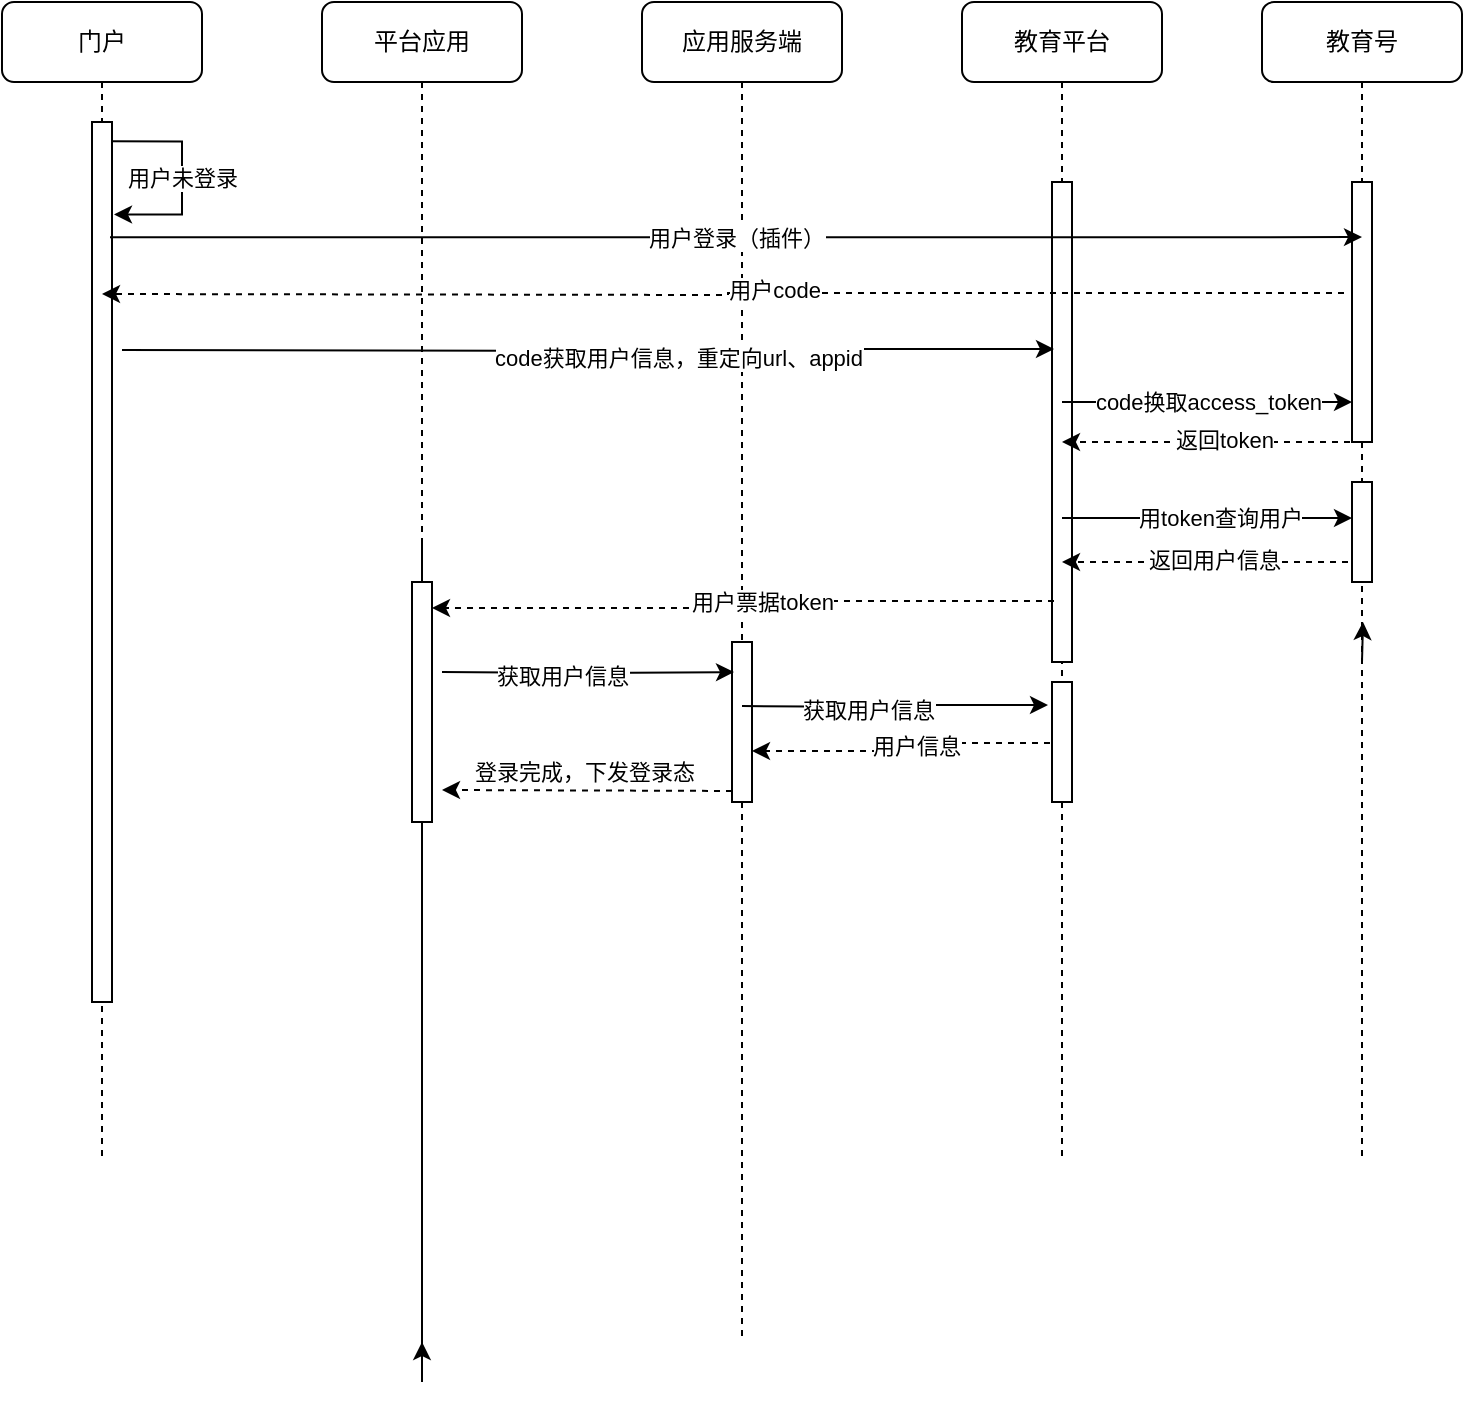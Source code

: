 <mxfile version="21.0.2" type="github">
  <diagram name="Page-1" id="0783ab3e-0a74-02c8-0abd-f7b4e66b4bec">
    <mxGraphModel dx="954" dy="562" grid="1" gridSize="10" guides="1" tooltips="1" connect="1" arrows="1" fold="1" page="1" pageScale="1" pageWidth="850" pageHeight="1100" background="none" math="0" shadow="0">
      <root>
        <mxCell id="0" />
        <mxCell id="1" parent="0" />
        <mxCell id="YV2BT5zyzoHaoUn2P1-p-2" value="平台应用" style="shape=umlLifeline;perimeter=lifelinePerimeter;whiteSpace=wrap;html=1;container=1;collapsible=0;recursiveResize=0;outlineConnect=0;rounded=1;shadow=0;comic=0;labelBackgroundColor=none;strokeWidth=1;fontFamily=Verdana;fontSize=12;align=center;" vertex="1" parent="1">
          <mxGeometry x="260" y="80" width="100" height="670" as="geometry" />
        </mxCell>
        <mxCell id="YV2BT5zyzoHaoUn2P1-p-3" style="edgeStyle=none;rounded=0;orthogonalLoop=1;jettySize=auto;html=1;dashed=1;elbow=vertical;" edge="1" parent="YV2BT5zyzoHaoUn2P1-p-2" target="YV2BT5zyzoHaoUn2P1-p-2">
          <mxGeometry relative="1" as="geometry">
            <mxPoint x="49.5" y="75" as="sourcePoint" />
          </mxGeometry>
        </mxCell>
        <mxCell id="YV2BT5zyzoHaoUn2P1-p-75" style="edgeStyle=orthogonalEdgeStyle;rounded=0;orthogonalLoop=1;jettySize=auto;html=1;" edge="1" parent="YV2BT5zyzoHaoUn2P1-p-2" source="YV2BT5zyzoHaoUn2P1-p-68" target="YV2BT5zyzoHaoUn2P1-p-2">
          <mxGeometry relative="1" as="geometry" />
        </mxCell>
        <mxCell id="YV2BT5zyzoHaoUn2P1-p-68" value="" style="html=1;points=[];perimeter=orthogonalPerimeter;rounded=0;shadow=0;comic=0;labelBackgroundColor=none;strokeWidth=1;fontFamily=Verdana;fontSize=12;align=center;" vertex="1" parent="YV2BT5zyzoHaoUn2P1-p-2">
          <mxGeometry x="45" y="290" width="10" height="120" as="geometry" />
        </mxCell>
        <mxCell id="YV2BT5zyzoHaoUn2P1-p-5" value="应用服务端" style="shape=umlLifeline;perimeter=lifelinePerimeter;whiteSpace=wrap;html=1;container=1;collapsible=0;recursiveResize=0;outlineConnect=0;rounded=1;shadow=0;comic=0;labelBackgroundColor=none;strokeWidth=1;fontFamily=Verdana;fontSize=12;align=center;" vertex="1" parent="1">
          <mxGeometry x="420" y="80" width="100" height="670" as="geometry" />
        </mxCell>
        <mxCell id="YV2BT5zyzoHaoUn2P1-p-7" style="edgeStyle=none;rounded=0;orthogonalLoop=1;jettySize=auto;html=1;elbow=vertical;" edge="1" parent="YV2BT5zyzoHaoUn2P1-p-5" target="YV2BT5zyzoHaoUn2P1-p-5">
          <mxGeometry relative="1" as="geometry">
            <mxPoint x="49.5" y="530" as="sourcePoint" />
          </mxGeometry>
        </mxCell>
        <mxCell id="YV2BT5zyzoHaoUn2P1-p-8" style="edgeStyle=orthogonalEdgeStyle;rounded=0;orthogonalLoop=1;jettySize=auto;html=1;" edge="1" parent="YV2BT5zyzoHaoUn2P1-p-5" target="YV2BT5zyzoHaoUn2P1-p-5">
          <mxGeometry relative="1" as="geometry">
            <Array as="points">
              <mxPoint x="50" y="230" />
              <mxPoint x="50" y="230" />
            </Array>
            <mxPoint x="49.5" y="530" as="sourcePoint" />
          </mxGeometry>
        </mxCell>
        <mxCell id="YV2BT5zyzoHaoUn2P1-p-69" value="" style="html=1;points=[];perimeter=orthogonalPerimeter;rounded=0;shadow=0;comic=0;labelBackgroundColor=none;strokeWidth=1;fontFamily=Verdana;fontSize=12;align=center;" vertex="1" parent="YV2BT5zyzoHaoUn2P1-p-5">
          <mxGeometry x="45" y="320" width="10" height="80" as="geometry" />
        </mxCell>
        <mxCell id="YV2BT5zyzoHaoUn2P1-p-10" value="教育平台" style="shape=umlLifeline;perimeter=lifelinePerimeter;whiteSpace=wrap;html=1;container=1;collapsible=0;recursiveResize=0;outlineConnect=0;rounded=1;shadow=0;comic=0;labelBackgroundColor=none;strokeWidth=1;fontFamily=Verdana;fontSize=12;align=center;" vertex="1" parent="1">
          <mxGeometry x="580" y="80" width="100" height="580" as="geometry" />
        </mxCell>
        <mxCell id="YV2BT5zyzoHaoUn2P1-p-11" style="edgeStyle=orthogonalEdgeStyle;rounded=0;orthogonalLoop=1;jettySize=auto;html=1;" edge="1" parent="YV2BT5zyzoHaoUn2P1-p-10" source="YV2BT5zyzoHaoUn2P1-p-12" target="YV2BT5zyzoHaoUn2P1-p-10">
          <mxGeometry relative="1" as="geometry">
            <Array as="points">
              <mxPoint x="50" y="230" />
              <mxPoint x="50" y="230" />
            </Array>
          </mxGeometry>
        </mxCell>
        <mxCell id="YV2BT5zyzoHaoUn2P1-p-12" value="" style="html=1;points=[];perimeter=orthogonalPerimeter;rounded=0;shadow=0;comic=0;labelBackgroundColor=none;strokeWidth=1;fontFamily=Verdana;fontSize=12;align=center;" vertex="1" parent="YV2BT5zyzoHaoUn2P1-p-10">
          <mxGeometry x="45" y="90" width="10" height="240" as="geometry" />
        </mxCell>
        <mxCell id="YV2BT5zyzoHaoUn2P1-p-74" value="" style="html=1;points=[];perimeter=orthogonalPerimeter;rounded=0;shadow=0;comic=0;labelBackgroundColor=none;strokeWidth=1;fontFamily=Verdana;fontSize=12;align=center;" vertex="1" parent="YV2BT5zyzoHaoUn2P1-p-10">
          <mxGeometry x="45" y="340" width="10" height="60" as="geometry" />
        </mxCell>
        <mxCell id="YV2BT5zyzoHaoUn2P1-p-14" value="门户" style="shape=umlLifeline;perimeter=lifelinePerimeter;whiteSpace=wrap;html=1;container=1;collapsible=0;recursiveResize=0;outlineConnect=0;rounded=1;shadow=0;comic=0;labelBackgroundColor=none;strokeWidth=1;fontFamily=Verdana;fontSize=12;align=center;" vertex="1" parent="1">
          <mxGeometry x="100" y="80" width="100" height="580" as="geometry" />
        </mxCell>
        <mxCell id="YV2BT5zyzoHaoUn2P1-p-15" value="" style="html=1;points=[];perimeter=orthogonalPerimeter;rounded=0;shadow=0;comic=0;labelBackgroundColor=none;strokeWidth=1;fontFamily=Verdana;fontSize=12;align=center;" vertex="1" parent="YV2BT5zyzoHaoUn2P1-p-14">
          <mxGeometry x="45" y="60" width="10" height="440" as="geometry" />
        </mxCell>
        <mxCell id="YV2BT5zyzoHaoUn2P1-p-61" value="用户未登录" style="edgeStyle=orthogonalEdgeStyle;rounded=0;orthogonalLoop=1;jettySize=auto;html=1;entryX=1.1;entryY=0.105;entryDx=0;entryDy=0;entryPerimeter=0;exitX=1;exitY=0.022;exitDx=0;exitDy=0;exitPerimeter=0;" edge="1" parent="YV2BT5zyzoHaoUn2P1-p-14" source="YV2BT5zyzoHaoUn2P1-p-15" target="YV2BT5zyzoHaoUn2P1-p-15">
          <mxGeometry relative="1" as="geometry">
            <Array as="points">
              <mxPoint x="90" y="70" />
              <mxPoint x="90" y="106" />
            </Array>
          </mxGeometry>
        </mxCell>
        <mxCell id="YV2BT5zyzoHaoUn2P1-p-18" value="教育号" style="shape=umlLifeline;perimeter=lifelinePerimeter;whiteSpace=wrap;html=1;container=1;collapsible=0;recursiveResize=0;outlineConnect=0;rounded=1;shadow=0;comic=0;labelBackgroundColor=none;strokeWidth=1;fontFamily=Verdana;fontSize=12;align=center;" vertex="1" parent="1">
          <mxGeometry x="730" y="80" width="100" height="580" as="geometry" />
        </mxCell>
        <mxCell id="YV2BT5zyzoHaoUn2P1-p-19" style="edgeStyle=none;rounded=0;orthogonalLoop=1;jettySize=auto;html=1;" edge="1" parent="YV2BT5zyzoHaoUn2P1-p-18" source="YV2BT5zyzoHaoUn2P1-p-20">
          <mxGeometry relative="1" as="geometry">
            <mxPoint x="55" y="190" as="targetPoint" />
          </mxGeometry>
        </mxCell>
        <mxCell id="YV2BT5zyzoHaoUn2P1-p-20" value="" style="html=1;points=[];perimeter=orthogonalPerimeter;rounded=0;shadow=0;comic=0;labelBackgroundColor=none;strokeWidth=1;fontFamily=Verdana;fontSize=12;align=center;" vertex="1" parent="YV2BT5zyzoHaoUn2P1-p-18">
          <mxGeometry x="45" y="90" width="10" height="130" as="geometry" />
        </mxCell>
        <mxCell id="YV2BT5zyzoHaoUn2P1-p-21" value="" style="edgeStyle=none;rounded=0;orthogonalLoop=1;jettySize=auto;html=1;" edge="1" parent="YV2BT5zyzoHaoUn2P1-p-18" target="YV2BT5zyzoHaoUn2P1-p-20">
          <mxGeometry relative="1" as="geometry">
            <mxPoint x="55" y="190" as="sourcePoint" />
          </mxGeometry>
        </mxCell>
        <mxCell id="YV2BT5zyzoHaoUn2P1-p-25" value="" style="html=1;points=[];perimeter=orthogonalPerimeter;rounded=0;shadow=0;comic=0;labelBackgroundColor=none;strokeWidth=1;fontFamily=Verdana;fontSize=12;align=center;" vertex="1" parent="YV2BT5zyzoHaoUn2P1-p-18">
          <mxGeometry x="45" y="240" width="10" height="50" as="geometry" />
        </mxCell>
        <mxCell id="YV2BT5zyzoHaoUn2P1-p-26" style="edgeStyle=orthogonalEdgeStyle;rounded=0;orthogonalLoop=1;jettySize=auto;html=1;" edge="1" parent="YV2BT5zyzoHaoUn2P1-p-18" target="YV2BT5zyzoHaoUn2P1-p-18">
          <mxGeometry relative="1" as="geometry">
            <mxPoint x="50" y="330" as="sourcePoint" />
          </mxGeometry>
        </mxCell>
        <mxCell id="YV2BT5zyzoHaoUn2P1-p-35" style="rounded=0;orthogonalLoop=1;jettySize=auto;html=1;elbow=vertical;dashed=1;exitX=0;exitY=0.931;exitDx=0;exitDy=0;exitPerimeter=0;" edge="1" parent="1" source="YV2BT5zyzoHaoUn2P1-p-69">
          <mxGeometry relative="1" as="geometry">
            <mxPoint x="466" y="552.6" as="sourcePoint" />
            <mxPoint x="320" y="474" as="targetPoint" />
          </mxGeometry>
        </mxCell>
        <mxCell id="YV2BT5zyzoHaoUn2P1-p-36" value="登录完成，下发登录态" style="edgeLabel;html=1;align=center;verticalAlign=middle;resizable=0;points=[];" vertex="1" connectable="0" parent="YV2BT5zyzoHaoUn2P1-p-35">
          <mxGeometry x="-0.314" y="-1" relative="1" as="geometry">
            <mxPoint x="-25" y="-9" as="offset" />
          </mxGeometry>
        </mxCell>
        <mxCell id="YV2BT5zyzoHaoUn2P1-p-38" style="edgeStyle=none;rounded=0;orthogonalLoop=1;jettySize=auto;html=1;elbow=vertical;dashed=1;exitX=-0.2;exitY=0.8;exitDx=0;exitDy=0;exitPerimeter=0;" edge="1" parent="1" source="YV2BT5zyzoHaoUn2P1-p-25" target="YV2BT5zyzoHaoUn2P1-p-10">
          <mxGeometry relative="1" as="geometry">
            <mxPoint x="770" y="535" as="sourcePoint" />
            <mxPoint x="640" y="430" as="targetPoint" />
          </mxGeometry>
        </mxCell>
        <mxCell id="YV2BT5zyzoHaoUn2P1-p-39" value="返回用户信息" style="edgeLabel;html=1;align=center;verticalAlign=middle;resizable=0;points=[];" vertex="1" connectable="0" parent="YV2BT5zyzoHaoUn2P1-p-38">
          <mxGeometry x="-0.314" y="-1" relative="1" as="geometry">
            <mxPoint x="-18" as="offset" />
          </mxGeometry>
        </mxCell>
        <mxCell id="YV2BT5zyzoHaoUn2P1-p-40" style="edgeStyle=orthogonalEdgeStyle;rounded=0;orthogonalLoop=1;jettySize=auto;html=1;dashed=1;exitX=0.1;exitY=0.873;exitDx=0;exitDy=0;exitPerimeter=0;entryX=1;entryY=0.108;entryDx=0;entryDy=0;entryPerimeter=0;" edge="1" parent="1" source="YV2BT5zyzoHaoUn2P1-p-12" target="YV2BT5zyzoHaoUn2P1-p-68">
          <mxGeometry relative="1" as="geometry">
            <mxPoint x="620" y="450" as="sourcePoint" />
            <mxPoint x="380" y="390" as="targetPoint" />
          </mxGeometry>
        </mxCell>
        <mxCell id="YV2BT5zyzoHaoUn2P1-p-41" value="用户票据token" style="edgeLabel;html=1;align=center;verticalAlign=middle;resizable=0;points=[];" vertex="1" connectable="0" parent="YV2BT5zyzoHaoUn2P1-p-40">
          <mxGeometry x="-0.198" relative="1" as="geometry">
            <mxPoint x="-20" as="offset" />
          </mxGeometry>
        </mxCell>
        <mxCell id="YV2BT5zyzoHaoUn2P1-p-50" style="edgeStyle=orthogonalEdgeStyle;rounded=0;orthogonalLoop=1;jettySize=auto;html=1;entryX=1;entryY=0.681;entryDx=0;entryDy=0;entryPerimeter=0;exitX=-0.1;exitY=0.508;exitDx=0;exitDy=0;exitPerimeter=0;dashed=1;" edge="1" parent="1" source="YV2BT5zyzoHaoUn2P1-p-74" target="YV2BT5zyzoHaoUn2P1-p-69">
          <mxGeometry relative="1" as="geometry" />
        </mxCell>
        <mxCell id="YV2BT5zyzoHaoUn2P1-p-51" value="用户信息" style="edgeLabel;html=1;align=center;verticalAlign=middle;resizable=0;points=[];" vertex="1" connectable="0" parent="YV2BT5zyzoHaoUn2P1-p-50">
          <mxGeometry x="-0.124" y="1" relative="1" as="geometry">
            <mxPoint as="offset" />
          </mxGeometry>
        </mxCell>
        <mxCell id="YV2BT5zyzoHaoUn2P1-p-57" value="用户登录（插件）" style="edgeStyle=orthogonalEdgeStyle;rounded=0;orthogonalLoop=1;jettySize=auto;html=1;exitX=0.9;exitY=0.131;exitDx=0;exitDy=0;exitPerimeter=0;entryX=0.5;entryY=0.212;entryDx=0;entryDy=0;entryPerimeter=0;" edge="1" parent="1" source="YV2BT5zyzoHaoUn2P1-p-15" target="YV2BT5zyzoHaoUn2P1-p-20">
          <mxGeometry relative="1" as="geometry">
            <mxPoint x="770" y="191" as="targetPoint" />
          </mxGeometry>
        </mxCell>
        <mxCell id="YV2BT5zyzoHaoUn2P1-p-59" style="edgeStyle=orthogonalEdgeStyle;rounded=0;orthogonalLoop=1;jettySize=auto;html=1;dashed=1;exitX=-0.4;exitY=0.427;exitDx=0;exitDy=0;exitPerimeter=0;" edge="1" parent="1" source="YV2BT5zyzoHaoUn2P1-p-20">
          <mxGeometry relative="1" as="geometry">
            <mxPoint x="770" y="240" as="sourcePoint" />
            <mxPoint x="150" y="226" as="targetPoint" />
          </mxGeometry>
        </mxCell>
        <mxCell id="YV2BT5zyzoHaoUn2P1-p-60" value="用户code" style="edgeLabel;html=1;align=center;verticalAlign=middle;resizable=0;points=[];" vertex="1" connectable="0" parent="YV2BT5zyzoHaoUn2P1-p-59">
          <mxGeometry x="-0.125" y="-2" relative="1" as="geometry">
            <mxPoint x="-13" as="offset" />
          </mxGeometry>
        </mxCell>
        <mxCell id="YV2BT5zyzoHaoUn2P1-p-63" value="code换取access_token" style="edgeStyle=none;rounded=0;orthogonalLoop=1;jettySize=auto;html=1;elbow=vertical;" edge="1" parent="1" target="YV2BT5zyzoHaoUn2P1-p-20">
          <mxGeometry relative="1" as="geometry">
            <mxPoint x="630" y="280" as="sourcePoint" />
            <mxPoint x="770" y="360" as="targetPoint" />
          </mxGeometry>
        </mxCell>
        <mxCell id="YV2BT5zyzoHaoUn2P1-p-64" style="rounded=0;orthogonalLoop=1;jettySize=auto;html=1;elbow=vertical;dashed=1;exitX=0.5;exitY=1;exitDx=0;exitDy=0;exitPerimeter=0;" edge="1" parent="1" source="YV2BT5zyzoHaoUn2P1-p-20" target="YV2BT5zyzoHaoUn2P1-p-10">
          <mxGeometry relative="1" as="geometry">
            <mxPoint x="770" y="280" as="sourcePoint" />
            <mxPoint x="630" y="380" as="targetPoint" />
          </mxGeometry>
        </mxCell>
        <mxCell id="YV2BT5zyzoHaoUn2P1-p-65" value="返回token" style="edgeLabel;html=1;align=center;verticalAlign=middle;resizable=0;points=[];" vertex="1" connectable="0" parent="YV2BT5zyzoHaoUn2P1-p-64">
          <mxGeometry x="-0.314" y="-1" relative="1" as="geometry">
            <mxPoint x="-18" as="offset" />
          </mxGeometry>
        </mxCell>
        <mxCell id="YV2BT5zyzoHaoUn2P1-p-66" style="edgeStyle=none;rounded=0;orthogonalLoop=1;jettySize=auto;html=1;elbow=vertical;entryX=0;entryY=0.36;entryDx=0;entryDy=0;entryPerimeter=0;" edge="1" parent="1" source="YV2BT5zyzoHaoUn2P1-p-10" target="YV2BT5zyzoHaoUn2P1-p-25">
          <mxGeometry relative="1" as="geometry">
            <mxPoint x="630" y="410" as="sourcePoint" />
            <mxPoint x="775" y="410" as="targetPoint" />
          </mxGeometry>
        </mxCell>
        <mxCell id="YV2BT5zyzoHaoUn2P1-p-67" value="用token查询用户" style="edgeLabel;html=1;align=center;verticalAlign=middle;resizable=0;points=[];" vertex="1" connectable="0" parent="YV2BT5zyzoHaoUn2P1-p-66">
          <mxGeometry x="0.265" relative="1" as="geometry">
            <mxPoint x="-13" as="offset" />
          </mxGeometry>
        </mxCell>
        <mxCell id="YV2BT5zyzoHaoUn2P1-p-70" style="edgeStyle=orthogonalEdgeStyle;rounded=0;orthogonalLoop=1;jettySize=auto;html=1;entryX=0.1;entryY=0.188;entryDx=0;entryDy=0;entryPerimeter=0;" edge="1" parent="1" target="YV2BT5zyzoHaoUn2P1-p-69">
          <mxGeometry relative="1" as="geometry">
            <mxPoint x="320" y="415" as="sourcePoint" />
          </mxGeometry>
        </mxCell>
        <mxCell id="YV2BT5zyzoHaoUn2P1-p-71" value="获取用户信息" style="edgeLabel;html=1;align=center;verticalAlign=middle;resizable=0;points=[];" vertex="1" connectable="0" parent="YV2BT5zyzoHaoUn2P1-p-70">
          <mxGeometry x="-0.181" y="-1" relative="1" as="geometry">
            <mxPoint as="offset" />
          </mxGeometry>
        </mxCell>
        <mxCell id="YV2BT5zyzoHaoUn2P1-p-72" style="edgeStyle=orthogonalEdgeStyle;rounded=0;orthogonalLoop=1;jettySize=auto;html=1;entryX=-0.2;entryY=0.192;entryDx=0;entryDy=0;entryPerimeter=0;" edge="1" parent="1" target="YV2BT5zyzoHaoUn2P1-p-74">
          <mxGeometry relative="1" as="geometry">
            <mxPoint x="470" y="432" as="sourcePoint" />
            <mxPoint x="476" y="415" as="targetPoint" />
          </mxGeometry>
        </mxCell>
        <mxCell id="YV2BT5zyzoHaoUn2P1-p-73" value="获取用户信息" style="edgeLabel;html=1;align=center;verticalAlign=middle;resizable=0;points=[];" vertex="1" connectable="0" parent="YV2BT5zyzoHaoUn2P1-p-72">
          <mxGeometry x="-0.181" y="-1" relative="1" as="geometry">
            <mxPoint as="offset" />
          </mxGeometry>
        </mxCell>
        <mxCell id="YV2BT5zyzoHaoUn2P1-p-76" style="edgeStyle=orthogonalEdgeStyle;rounded=0;orthogonalLoop=1;jettySize=auto;html=1;entryX=0.1;entryY=0.348;entryDx=0;entryDy=0;entryPerimeter=0;" edge="1" parent="1" target="YV2BT5zyzoHaoUn2P1-p-12">
          <mxGeometry relative="1" as="geometry">
            <mxPoint x="160" y="254" as="sourcePoint" />
          </mxGeometry>
        </mxCell>
        <mxCell id="YV2BT5zyzoHaoUn2P1-p-77" value="code获取用户信息，重定向url、appid" style="edgeLabel;html=1;align=center;verticalAlign=middle;resizable=0;points=[];" vertex="1" connectable="0" parent="YV2BT5zyzoHaoUn2P1-p-76">
          <mxGeometry x="0.194" y="-4" relative="1" as="geometry">
            <mxPoint as="offset" />
          </mxGeometry>
        </mxCell>
      </root>
    </mxGraphModel>
  </diagram>
</mxfile>
